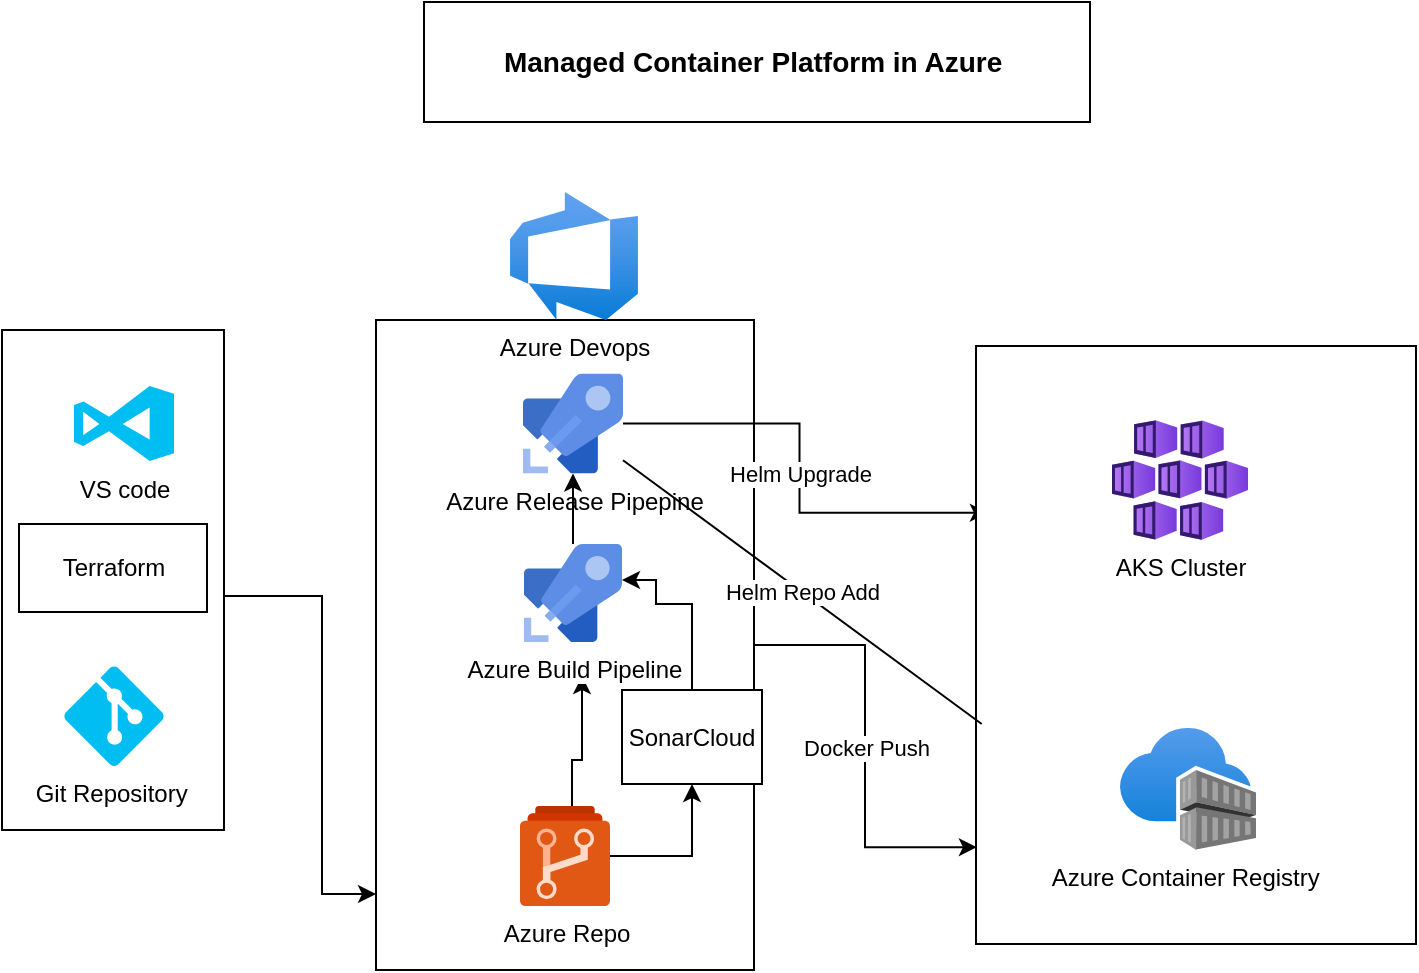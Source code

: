 <mxfile version="18.0.2" type="github">
  <diagram id="C5RBs43oDa-KdzZeNtuy" name="Page-1">
    <mxGraphModel dx="1038" dy="579" grid="0" gridSize="10" guides="1" tooltips="1" connect="1" arrows="1" fold="1" page="1" pageScale="1" pageWidth="827" pageHeight="1169" math="0" shadow="0">
      <root>
        <mxCell id="WIyWlLk6GJQsqaUBKTNV-0" />
        <mxCell id="WIyWlLk6GJQsqaUBKTNV-1" parent="WIyWlLk6GJQsqaUBKTNV-0" />
        <mxCell id="acVyYkylDgPHkWjhtnSj-6" value="" style="edgeStyle=orthogonalEdgeStyle;rounded=0;orthogonalLoop=1;jettySize=auto;html=1;" edge="1" parent="WIyWlLk6GJQsqaUBKTNV-1" source="acVyYkylDgPHkWjhtnSj-2" target="acVyYkylDgPHkWjhtnSj-5">
          <mxGeometry relative="1" as="geometry">
            <mxPoint x="351" y="426" as="targetPoint" />
            <Array as="points">
              <mxPoint x="189" y="335" />
              <mxPoint x="189" y="484" />
            </Array>
          </mxGeometry>
        </mxCell>
        <mxCell id="acVyYkylDgPHkWjhtnSj-2" value="" style="rounded=0;whiteSpace=wrap;html=1;fontSize=10;" vertex="1" parent="WIyWlLk6GJQsqaUBKTNV-1">
          <mxGeometry x="29" y="202" width="111" height="250" as="geometry" />
        </mxCell>
        <mxCell id="acVyYkylDgPHkWjhtnSj-3" value="VS code" style="verticalLabelPosition=bottom;html=1;verticalAlign=top;align=center;strokeColor=none;fillColor=#00BEF2;shape=mxgraph.azure.visual_studio_online;" vertex="1" parent="WIyWlLk6GJQsqaUBKTNV-1">
          <mxGeometry x="65" y="230" width="50" height="37.5" as="geometry" />
        </mxCell>
        <mxCell id="acVyYkylDgPHkWjhtnSj-4" value="Git Repository&amp;nbsp;" style="verticalLabelPosition=bottom;html=1;verticalAlign=top;align=center;strokeColor=none;fillColor=#00BEF2;shape=mxgraph.azure.git_repository;" vertex="1" parent="WIyWlLk6GJQsqaUBKTNV-1">
          <mxGeometry x="60" y="370" width="50" height="50" as="geometry" />
        </mxCell>
        <mxCell id="acVyYkylDgPHkWjhtnSj-17" value="Docker Push" style="edgeStyle=orthogonalEdgeStyle;rounded=0;orthogonalLoop=1;jettySize=auto;html=1;entryX=0.002;entryY=0.838;entryDx=0;entryDy=0;entryPerimeter=0;" edge="1" parent="WIyWlLk6GJQsqaUBKTNV-1" source="acVyYkylDgPHkWjhtnSj-5" target="acVyYkylDgPHkWjhtnSj-12">
          <mxGeometry relative="1" as="geometry" />
        </mxCell>
        <mxCell id="acVyYkylDgPHkWjhtnSj-5" value="" style="rounded=0;whiteSpace=wrap;html=1;" vertex="1" parent="WIyWlLk6GJQsqaUBKTNV-1">
          <mxGeometry x="216" y="197" width="189" height="325" as="geometry" />
        </mxCell>
        <mxCell id="acVyYkylDgPHkWjhtnSj-8" value="Azure Devops" style="aspect=fixed;html=1;points=[];align=center;image;fontSize=12;image=img/lib/azure2/devops/Azure_DevOps.svg;" vertex="1" parent="WIyWlLk6GJQsqaUBKTNV-1">
          <mxGeometry x="283" y="133" width="64" height="64" as="geometry" />
        </mxCell>
        <mxCell id="acVyYkylDgPHkWjhtnSj-15" value="" style="edgeStyle=orthogonalEdgeStyle;rounded=0;orthogonalLoop=1;jettySize=auto;html=1;exitX=0.613;exitY=0.012;exitDx=0;exitDy=0;exitPerimeter=0;" edge="1" parent="WIyWlLk6GJQsqaUBKTNV-1">
          <mxGeometry relative="1" as="geometry">
            <mxPoint x="316.585" y="440.6" as="sourcePoint" />
            <mxPoint x="319" y="375" as="targetPoint" />
            <Array as="points">
              <mxPoint x="314" y="441" />
              <mxPoint x="314" y="417" />
              <mxPoint x="319" y="417" />
            </Array>
          </mxGeometry>
        </mxCell>
        <mxCell id="acVyYkylDgPHkWjhtnSj-31" value="" style="edgeStyle=orthogonalEdgeStyle;rounded=0;orthogonalLoop=1;jettySize=auto;html=1;fontSize=12;" edge="1" parent="WIyWlLk6GJQsqaUBKTNV-1" source="acVyYkylDgPHkWjhtnSj-9" target="acVyYkylDgPHkWjhtnSj-29">
          <mxGeometry relative="1" as="geometry" />
        </mxCell>
        <mxCell id="acVyYkylDgPHkWjhtnSj-9" value="Azure Repo" style="sketch=0;aspect=fixed;html=1;points=[];align=center;image;fontSize=12;image=img/lib/mscae/Azure_Repos.svg;" vertex="1" parent="WIyWlLk6GJQsqaUBKTNV-1">
          <mxGeometry x="288" y="440" width="45" height="50" as="geometry" />
        </mxCell>
        <mxCell id="acVyYkylDgPHkWjhtnSj-19" value="Helm Upgrade" style="edgeStyle=orthogonalEdgeStyle;rounded=0;orthogonalLoop=1;jettySize=auto;html=1;entryX=0.027;entryY=0.279;entryDx=0;entryDy=0;entryPerimeter=0;" edge="1" parent="WIyWlLk6GJQsqaUBKTNV-1" source="acVyYkylDgPHkWjhtnSj-10" target="acVyYkylDgPHkWjhtnSj-12">
          <mxGeometry relative="1" as="geometry" />
        </mxCell>
        <mxCell id="acVyYkylDgPHkWjhtnSj-10" value="Azure Release Pipepine" style="sketch=0;aspect=fixed;html=1;points=[];align=center;image;fontSize=12;image=img/lib/mscae/Azure_Pipelines.svg;" vertex="1" parent="WIyWlLk6GJQsqaUBKTNV-1">
          <mxGeometry x="289.5" y="223.75" width="50" height="50" as="geometry" />
        </mxCell>
        <mxCell id="acVyYkylDgPHkWjhtnSj-16" value="" style="edgeStyle=orthogonalEdgeStyle;rounded=0;orthogonalLoop=1;jettySize=auto;html=1;" edge="1" parent="WIyWlLk6GJQsqaUBKTNV-1" source="acVyYkylDgPHkWjhtnSj-11" target="acVyYkylDgPHkWjhtnSj-10">
          <mxGeometry relative="1" as="geometry" />
        </mxCell>
        <mxCell id="acVyYkylDgPHkWjhtnSj-11" value="Azure Build Pipeline" style="sketch=0;aspect=fixed;html=1;points=[];align=center;image;fontSize=12;image=img/lib/mscae/Azure_Pipelines.svg;" vertex="1" parent="WIyWlLk6GJQsqaUBKTNV-1">
          <mxGeometry x="290" y="309" width="49" height="49" as="geometry" />
        </mxCell>
        <mxCell id="acVyYkylDgPHkWjhtnSj-12" value="" style="rounded=0;whiteSpace=wrap;html=1;" vertex="1" parent="WIyWlLk6GJQsqaUBKTNV-1">
          <mxGeometry x="516" y="210" width="220" height="299" as="geometry" />
        </mxCell>
        <mxCell id="acVyYkylDgPHkWjhtnSj-13" value="AKS Cluster" style="aspect=fixed;html=1;points=[];align=center;image;fontSize=12;image=img/lib/azure2/containers/Kubernetes_Services.svg;" vertex="1" parent="WIyWlLk6GJQsqaUBKTNV-1">
          <mxGeometry x="584" y="247" width="68" height="60" as="geometry" />
        </mxCell>
        <mxCell id="acVyYkylDgPHkWjhtnSj-14" value="Azure Container Registry&amp;nbsp;" style="aspect=fixed;html=1;points=[];align=center;image;fontSize=12;image=img/lib/azure2/containers/Container_Registries.svg;" vertex="1" parent="WIyWlLk6GJQsqaUBKTNV-1">
          <mxGeometry x="588" y="401" width="68" height="61" as="geometry" />
        </mxCell>
        <mxCell id="acVyYkylDgPHkWjhtnSj-21" value="Helm Repo Add" style="endArrow=none;html=1;rounded=0;entryX=0.013;entryY=0.632;entryDx=0;entryDy=0;entryPerimeter=0;" edge="1" parent="WIyWlLk6GJQsqaUBKTNV-1" source="acVyYkylDgPHkWjhtnSj-10" target="acVyYkylDgPHkWjhtnSj-12">
          <mxGeometry width="50" height="50" relative="1" as="geometry">
            <mxPoint x="387" y="323" as="sourcePoint" />
            <mxPoint x="437" y="273" as="targetPoint" />
          </mxGeometry>
        </mxCell>
        <mxCell id="acVyYkylDgPHkWjhtnSj-22" value="Managed Container Platform in Azure&amp;nbsp;" style="rounded=0;whiteSpace=wrap;html=1;fontStyle=1;fontSize=14;" vertex="1" parent="WIyWlLk6GJQsqaUBKTNV-1">
          <mxGeometry x="240" y="38" width="333" height="60" as="geometry" />
        </mxCell>
        <mxCell id="acVyYkylDgPHkWjhtnSj-28" value="&lt;div style=&quot;text-align: justify;&quot;&gt;&lt;span style=&quot;font-size: 12px;&quot;&gt;Terraform&lt;/span&gt;&lt;/div&gt;" style="rounded=0;whiteSpace=wrap;html=1;fontSize=10;" vertex="1" parent="WIyWlLk6GJQsqaUBKTNV-1">
          <mxGeometry x="37.5" y="299" width="94" height="44" as="geometry" />
        </mxCell>
        <mxCell id="acVyYkylDgPHkWjhtnSj-30" value="" style="edgeStyle=orthogonalEdgeStyle;rounded=0;orthogonalLoop=1;jettySize=auto;html=1;fontSize=12;" edge="1" parent="WIyWlLk6GJQsqaUBKTNV-1" source="acVyYkylDgPHkWjhtnSj-29" target="acVyYkylDgPHkWjhtnSj-11">
          <mxGeometry relative="1" as="geometry">
            <Array as="points">
              <mxPoint x="374" y="339" />
              <mxPoint x="356" y="339" />
              <mxPoint x="356" y="327" />
            </Array>
          </mxGeometry>
        </mxCell>
        <mxCell id="acVyYkylDgPHkWjhtnSj-29" value="SonarCloud" style="rounded=0;whiteSpace=wrap;html=1;fontSize=12;" vertex="1" parent="WIyWlLk6GJQsqaUBKTNV-1">
          <mxGeometry x="339" y="382" width="70" height="47" as="geometry" />
        </mxCell>
      </root>
    </mxGraphModel>
  </diagram>
</mxfile>
